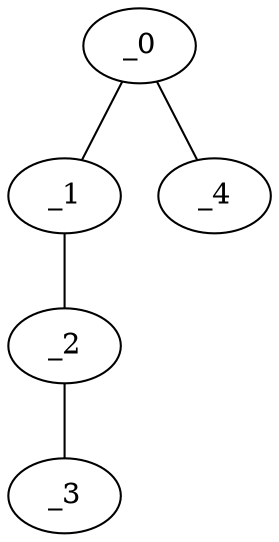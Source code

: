 graph ZP1_0108 {
	_0	 [x="0.5",
		y="2.99"];
	_1	 [x="2.43915",
		y="2.90757"];
	_0 -- _1;
	_4	 [x="2.33467",
		y="0.308358"];
	_0 -- _4;
	_2	 [x="0.563261",
		y="0.468912"];
	_1 -- _2;
	_3	 [x="2.41047",
		y="0.495635"];
	_2 -- _3;
}
